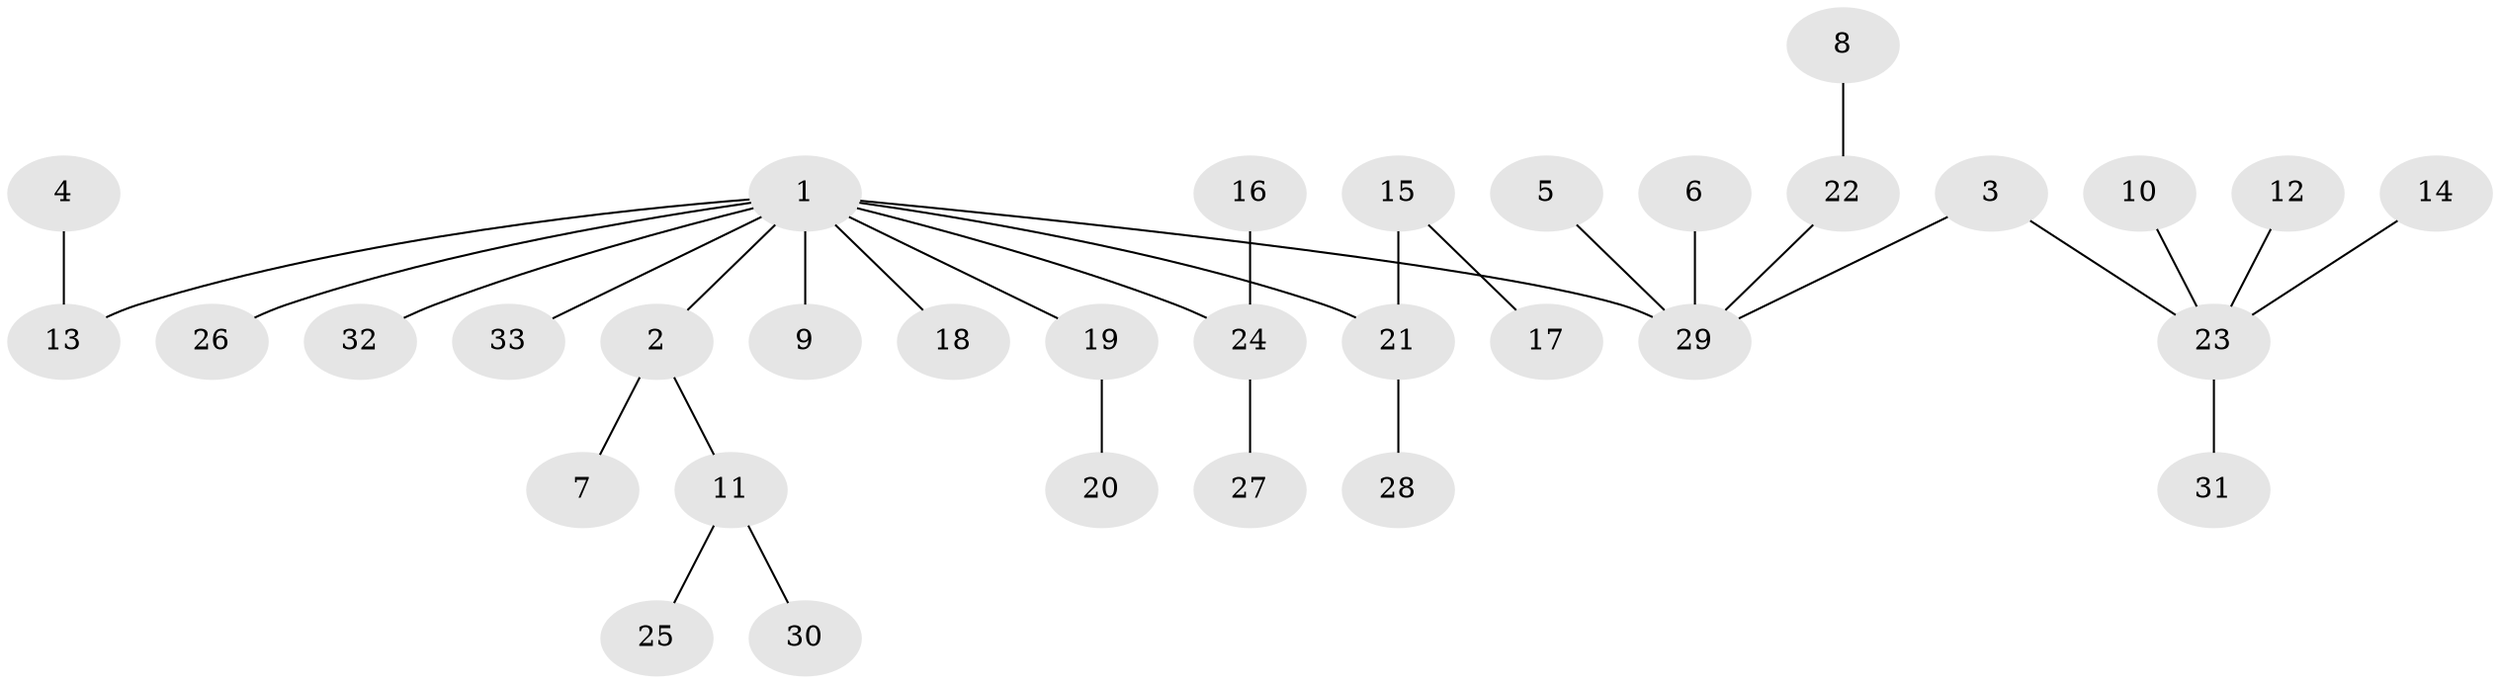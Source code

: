 // original degree distribution, {3: 0.12121212121212122, 9: 0.015151515151515152, 4: 0.045454545454545456, 6: 0.015151515151515152, 1: 0.5, 2: 0.2727272727272727, 5: 0.030303030303030304}
// Generated by graph-tools (version 1.1) at 2025/26/03/09/25 03:26:32]
// undirected, 33 vertices, 32 edges
graph export_dot {
graph [start="1"]
  node [color=gray90,style=filled];
  1;
  2;
  3;
  4;
  5;
  6;
  7;
  8;
  9;
  10;
  11;
  12;
  13;
  14;
  15;
  16;
  17;
  18;
  19;
  20;
  21;
  22;
  23;
  24;
  25;
  26;
  27;
  28;
  29;
  30;
  31;
  32;
  33;
  1 -- 2 [weight=1.0];
  1 -- 9 [weight=1.0];
  1 -- 13 [weight=1.0];
  1 -- 18 [weight=1.0];
  1 -- 19 [weight=1.0];
  1 -- 21 [weight=1.0];
  1 -- 24 [weight=1.0];
  1 -- 26 [weight=1.0];
  1 -- 29 [weight=1.0];
  1 -- 32 [weight=1.0];
  1 -- 33 [weight=1.0];
  2 -- 7 [weight=1.0];
  2 -- 11 [weight=1.0];
  3 -- 23 [weight=1.0];
  3 -- 29 [weight=1.0];
  4 -- 13 [weight=1.0];
  5 -- 29 [weight=1.0];
  6 -- 29 [weight=1.0];
  8 -- 22 [weight=1.0];
  10 -- 23 [weight=1.0];
  11 -- 25 [weight=1.0];
  11 -- 30 [weight=1.0];
  12 -- 23 [weight=1.0];
  14 -- 23 [weight=1.0];
  15 -- 17 [weight=1.0];
  15 -- 21 [weight=1.0];
  16 -- 24 [weight=1.0];
  19 -- 20 [weight=1.0];
  21 -- 28 [weight=1.0];
  22 -- 29 [weight=1.0];
  23 -- 31 [weight=1.0];
  24 -- 27 [weight=1.0];
}
